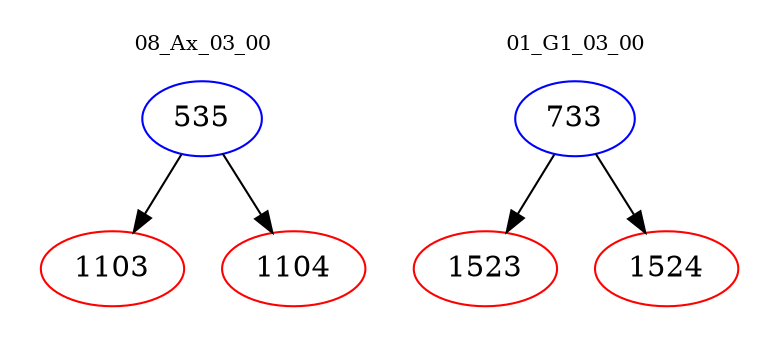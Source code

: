 digraph{
subgraph cluster_0 {
color = white
label = "08_Ax_03_00";
fontsize=10;
T0_535 [label="535", color="blue"]
T0_535 -> T0_1103 [color="black"]
T0_1103 [label="1103", color="red"]
T0_535 -> T0_1104 [color="black"]
T0_1104 [label="1104", color="red"]
}
subgraph cluster_1 {
color = white
label = "01_G1_03_00";
fontsize=10;
T1_733 [label="733", color="blue"]
T1_733 -> T1_1523 [color="black"]
T1_1523 [label="1523", color="red"]
T1_733 -> T1_1524 [color="black"]
T1_1524 [label="1524", color="red"]
}
}
